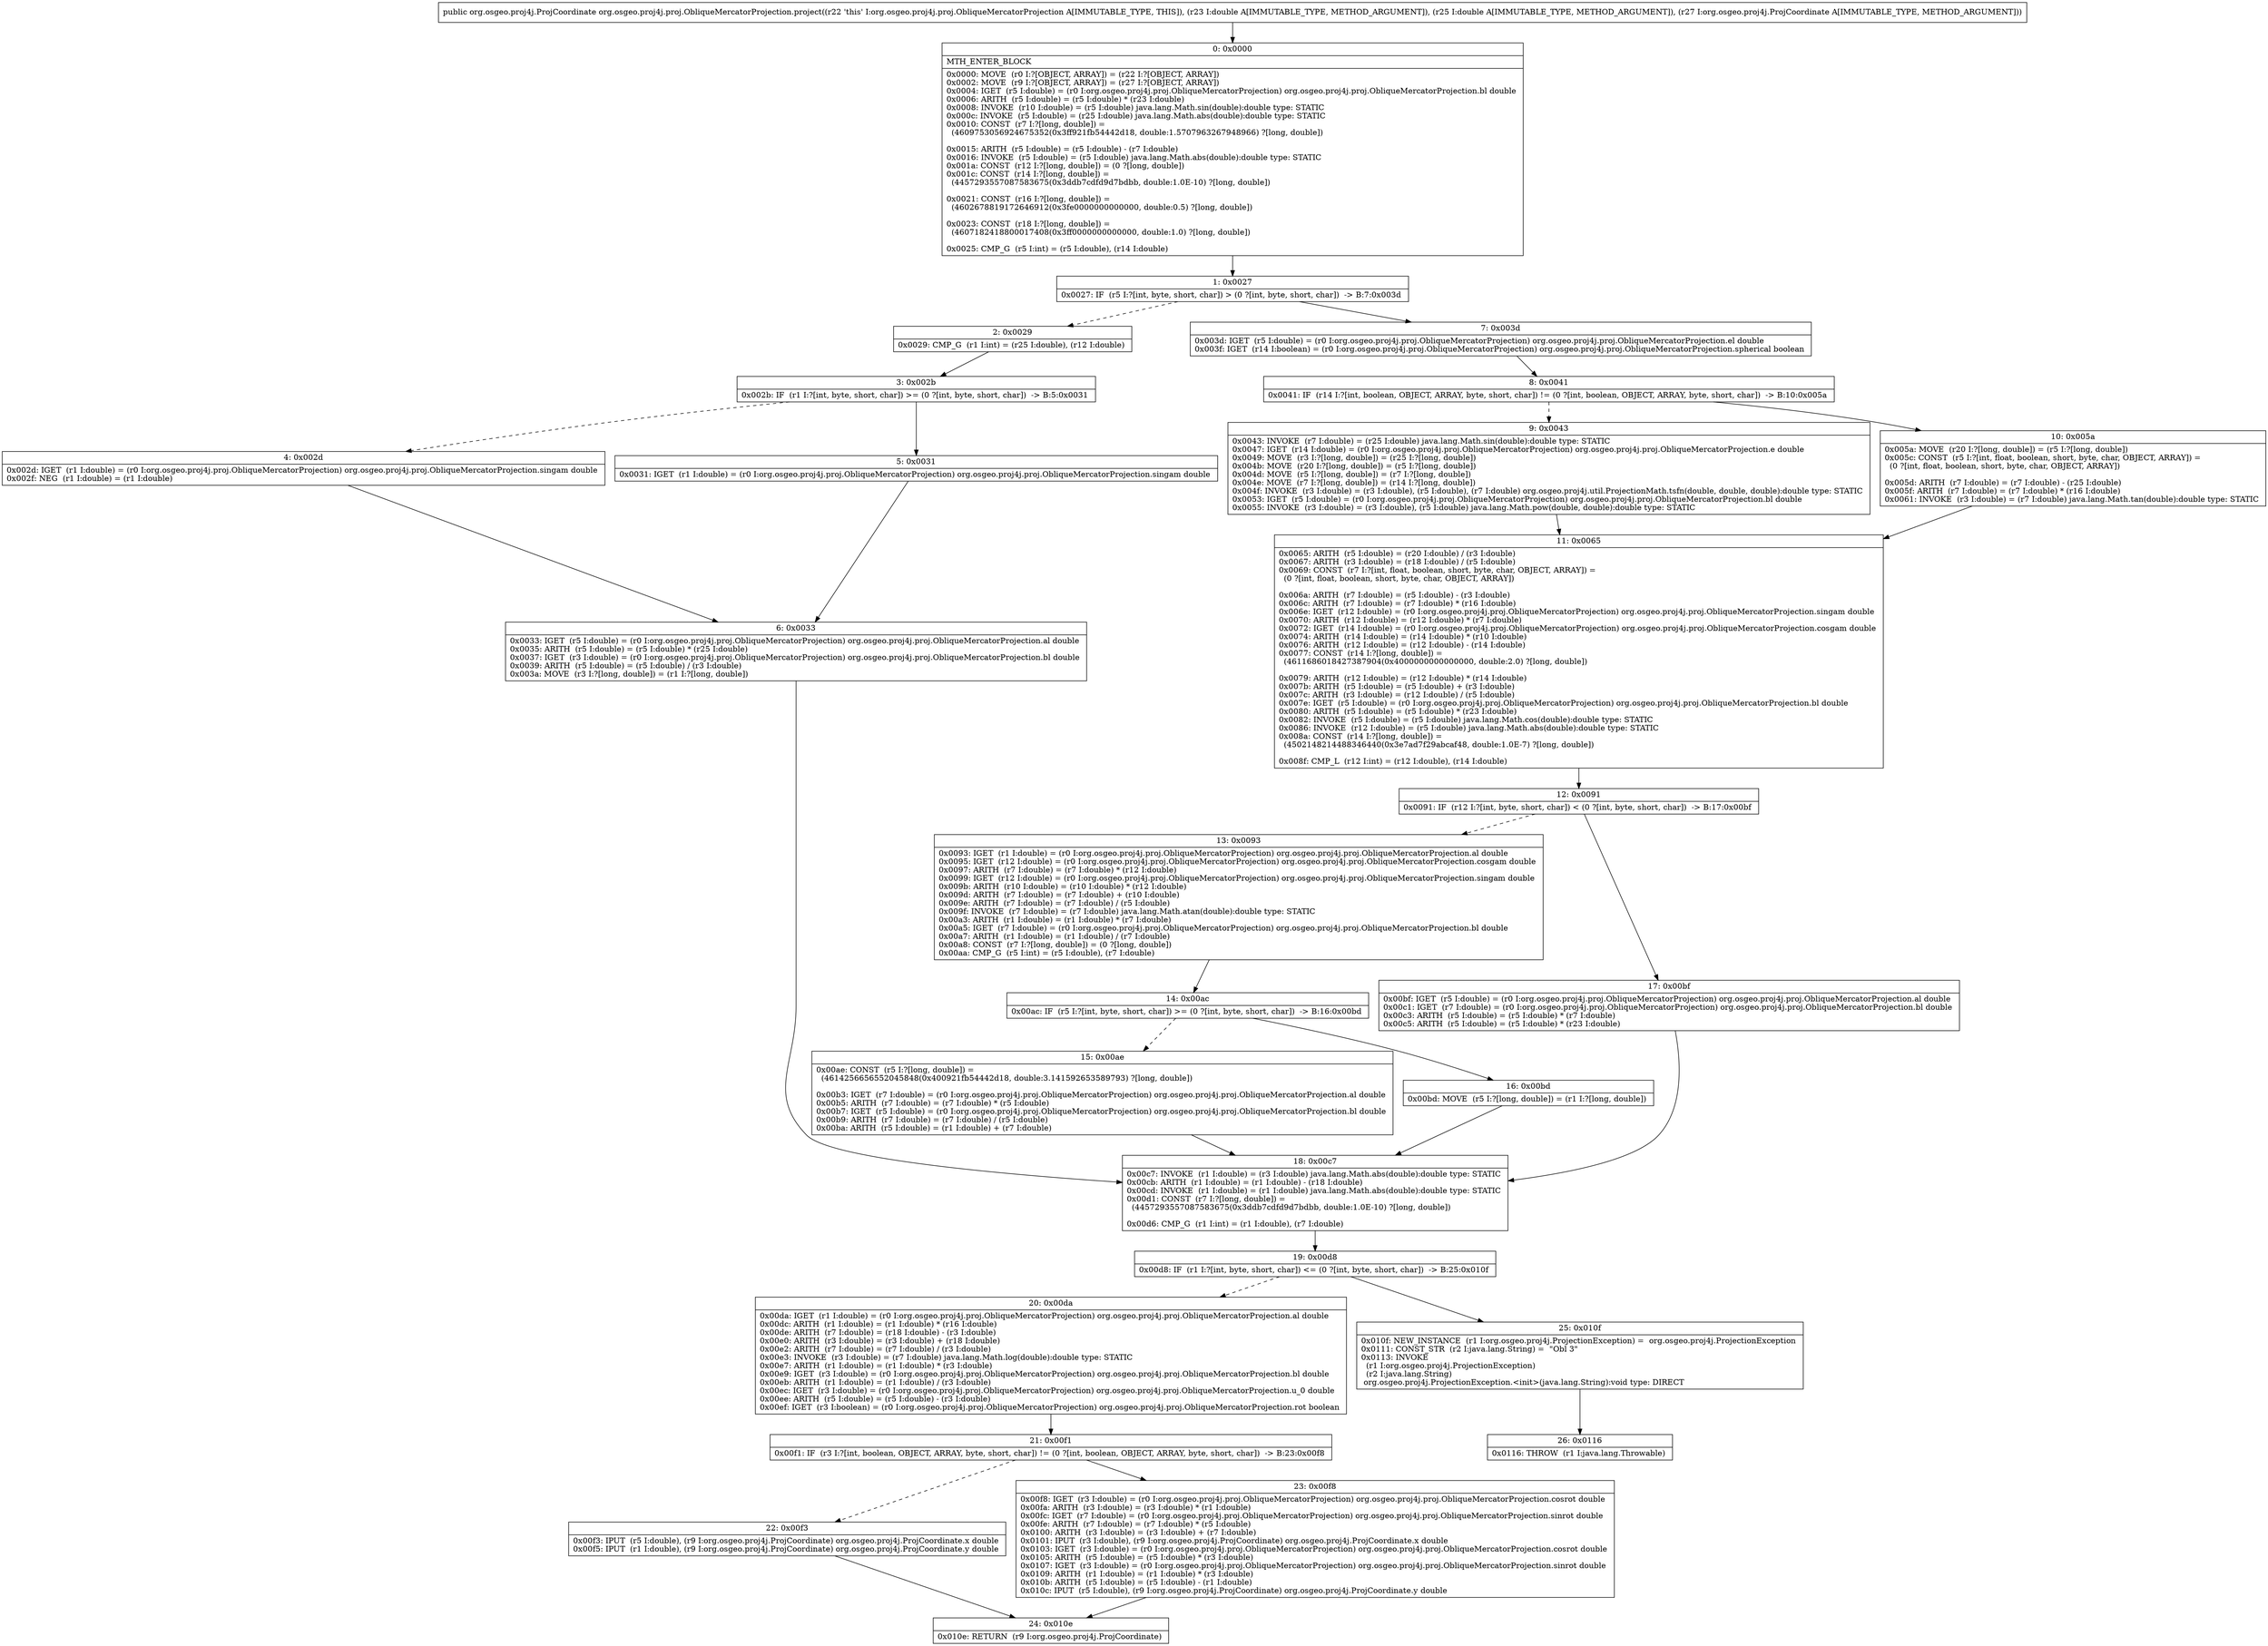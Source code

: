 digraph "CFG fororg.osgeo.proj4j.proj.ObliqueMercatorProjection.project(DDLorg\/osgeo\/proj4j\/ProjCoordinate;)Lorg\/osgeo\/proj4j\/ProjCoordinate;" {
Node_0 [shape=record,label="{0\:\ 0x0000|MTH_ENTER_BLOCK\l|0x0000: MOVE  (r0 I:?[OBJECT, ARRAY]) = (r22 I:?[OBJECT, ARRAY]) \l0x0002: MOVE  (r9 I:?[OBJECT, ARRAY]) = (r27 I:?[OBJECT, ARRAY]) \l0x0004: IGET  (r5 I:double) = (r0 I:org.osgeo.proj4j.proj.ObliqueMercatorProjection) org.osgeo.proj4j.proj.ObliqueMercatorProjection.bl double \l0x0006: ARITH  (r5 I:double) = (r5 I:double) * (r23 I:double) \l0x0008: INVOKE  (r10 I:double) = (r5 I:double) java.lang.Math.sin(double):double type: STATIC \l0x000c: INVOKE  (r5 I:double) = (r25 I:double) java.lang.Math.abs(double):double type: STATIC \l0x0010: CONST  (r7 I:?[long, double]) = \l  (4609753056924675352(0x3ff921fb54442d18, double:1.5707963267948966) ?[long, double])\l \l0x0015: ARITH  (r5 I:double) = (r5 I:double) \- (r7 I:double) \l0x0016: INVOKE  (r5 I:double) = (r5 I:double) java.lang.Math.abs(double):double type: STATIC \l0x001a: CONST  (r12 I:?[long, double]) = (0 ?[long, double]) \l0x001c: CONST  (r14 I:?[long, double]) = \l  (4457293557087583675(0x3ddb7cdfd9d7bdbb, double:1.0E\-10) ?[long, double])\l \l0x0021: CONST  (r16 I:?[long, double]) = \l  (4602678819172646912(0x3fe0000000000000, double:0.5) ?[long, double])\l \l0x0023: CONST  (r18 I:?[long, double]) = \l  (4607182418800017408(0x3ff0000000000000, double:1.0) ?[long, double])\l \l0x0025: CMP_G  (r5 I:int) = (r5 I:double), (r14 I:double) \l}"];
Node_1 [shape=record,label="{1\:\ 0x0027|0x0027: IF  (r5 I:?[int, byte, short, char]) \> (0 ?[int, byte, short, char])  \-\> B:7:0x003d \l}"];
Node_2 [shape=record,label="{2\:\ 0x0029|0x0029: CMP_G  (r1 I:int) = (r25 I:double), (r12 I:double) \l}"];
Node_3 [shape=record,label="{3\:\ 0x002b|0x002b: IF  (r1 I:?[int, byte, short, char]) \>= (0 ?[int, byte, short, char])  \-\> B:5:0x0031 \l}"];
Node_4 [shape=record,label="{4\:\ 0x002d|0x002d: IGET  (r1 I:double) = (r0 I:org.osgeo.proj4j.proj.ObliqueMercatorProjection) org.osgeo.proj4j.proj.ObliqueMercatorProjection.singam double \l0x002f: NEG  (r1 I:double) = (r1 I:double) \l}"];
Node_5 [shape=record,label="{5\:\ 0x0031|0x0031: IGET  (r1 I:double) = (r0 I:org.osgeo.proj4j.proj.ObliqueMercatorProjection) org.osgeo.proj4j.proj.ObliqueMercatorProjection.singam double \l}"];
Node_6 [shape=record,label="{6\:\ 0x0033|0x0033: IGET  (r5 I:double) = (r0 I:org.osgeo.proj4j.proj.ObliqueMercatorProjection) org.osgeo.proj4j.proj.ObliqueMercatorProjection.al double \l0x0035: ARITH  (r5 I:double) = (r5 I:double) * (r25 I:double) \l0x0037: IGET  (r3 I:double) = (r0 I:org.osgeo.proj4j.proj.ObliqueMercatorProjection) org.osgeo.proj4j.proj.ObliqueMercatorProjection.bl double \l0x0039: ARITH  (r5 I:double) = (r5 I:double) \/ (r3 I:double) \l0x003a: MOVE  (r3 I:?[long, double]) = (r1 I:?[long, double]) \l}"];
Node_7 [shape=record,label="{7\:\ 0x003d|0x003d: IGET  (r5 I:double) = (r0 I:org.osgeo.proj4j.proj.ObliqueMercatorProjection) org.osgeo.proj4j.proj.ObliqueMercatorProjection.el double \l0x003f: IGET  (r14 I:boolean) = (r0 I:org.osgeo.proj4j.proj.ObliqueMercatorProjection) org.osgeo.proj4j.proj.ObliqueMercatorProjection.spherical boolean \l}"];
Node_8 [shape=record,label="{8\:\ 0x0041|0x0041: IF  (r14 I:?[int, boolean, OBJECT, ARRAY, byte, short, char]) != (0 ?[int, boolean, OBJECT, ARRAY, byte, short, char])  \-\> B:10:0x005a \l}"];
Node_9 [shape=record,label="{9\:\ 0x0043|0x0043: INVOKE  (r7 I:double) = (r25 I:double) java.lang.Math.sin(double):double type: STATIC \l0x0047: IGET  (r14 I:double) = (r0 I:org.osgeo.proj4j.proj.ObliqueMercatorProjection) org.osgeo.proj4j.proj.ObliqueMercatorProjection.e double \l0x0049: MOVE  (r3 I:?[long, double]) = (r25 I:?[long, double]) \l0x004b: MOVE  (r20 I:?[long, double]) = (r5 I:?[long, double]) \l0x004d: MOVE  (r5 I:?[long, double]) = (r7 I:?[long, double]) \l0x004e: MOVE  (r7 I:?[long, double]) = (r14 I:?[long, double]) \l0x004f: INVOKE  (r3 I:double) = (r3 I:double), (r5 I:double), (r7 I:double) org.osgeo.proj4j.util.ProjectionMath.tsfn(double, double, double):double type: STATIC \l0x0053: IGET  (r5 I:double) = (r0 I:org.osgeo.proj4j.proj.ObliqueMercatorProjection) org.osgeo.proj4j.proj.ObliqueMercatorProjection.bl double \l0x0055: INVOKE  (r3 I:double) = (r3 I:double), (r5 I:double) java.lang.Math.pow(double, double):double type: STATIC \l}"];
Node_10 [shape=record,label="{10\:\ 0x005a|0x005a: MOVE  (r20 I:?[long, double]) = (r5 I:?[long, double]) \l0x005c: CONST  (r5 I:?[int, float, boolean, short, byte, char, OBJECT, ARRAY]) = \l  (0 ?[int, float, boolean, short, byte, char, OBJECT, ARRAY])\l \l0x005d: ARITH  (r7 I:double) = (r7 I:double) \- (r25 I:double) \l0x005f: ARITH  (r7 I:double) = (r7 I:double) * (r16 I:double) \l0x0061: INVOKE  (r3 I:double) = (r7 I:double) java.lang.Math.tan(double):double type: STATIC \l}"];
Node_11 [shape=record,label="{11\:\ 0x0065|0x0065: ARITH  (r5 I:double) = (r20 I:double) \/ (r3 I:double) \l0x0067: ARITH  (r3 I:double) = (r18 I:double) \/ (r5 I:double) \l0x0069: CONST  (r7 I:?[int, float, boolean, short, byte, char, OBJECT, ARRAY]) = \l  (0 ?[int, float, boolean, short, byte, char, OBJECT, ARRAY])\l \l0x006a: ARITH  (r7 I:double) = (r5 I:double) \- (r3 I:double) \l0x006c: ARITH  (r7 I:double) = (r7 I:double) * (r16 I:double) \l0x006e: IGET  (r12 I:double) = (r0 I:org.osgeo.proj4j.proj.ObliqueMercatorProjection) org.osgeo.proj4j.proj.ObliqueMercatorProjection.singam double \l0x0070: ARITH  (r12 I:double) = (r12 I:double) * (r7 I:double) \l0x0072: IGET  (r14 I:double) = (r0 I:org.osgeo.proj4j.proj.ObliqueMercatorProjection) org.osgeo.proj4j.proj.ObliqueMercatorProjection.cosgam double \l0x0074: ARITH  (r14 I:double) = (r14 I:double) * (r10 I:double) \l0x0076: ARITH  (r12 I:double) = (r12 I:double) \- (r14 I:double) \l0x0077: CONST  (r14 I:?[long, double]) = \l  (4611686018427387904(0x4000000000000000, double:2.0) ?[long, double])\l \l0x0079: ARITH  (r12 I:double) = (r12 I:double) * (r14 I:double) \l0x007b: ARITH  (r5 I:double) = (r5 I:double) + (r3 I:double) \l0x007c: ARITH  (r3 I:double) = (r12 I:double) \/ (r5 I:double) \l0x007e: IGET  (r5 I:double) = (r0 I:org.osgeo.proj4j.proj.ObliqueMercatorProjection) org.osgeo.proj4j.proj.ObliqueMercatorProjection.bl double \l0x0080: ARITH  (r5 I:double) = (r5 I:double) * (r23 I:double) \l0x0082: INVOKE  (r5 I:double) = (r5 I:double) java.lang.Math.cos(double):double type: STATIC \l0x0086: INVOKE  (r12 I:double) = (r5 I:double) java.lang.Math.abs(double):double type: STATIC \l0x008a: CONST  (r14 I:?[long, double]) = \l  (4502148214488346440(0x3e7ad7f29abcaf48, double:1.0E\-7) ?[long, double])\l \l0x008f: CMP_L  (r12 I:int) = (r12 I:double), (r14 I:double) \l}"];
Node_12 [shape=record,label="{12\:\ 0x0091|0x0091: IF  (r12 I:?[int, byte, short, char]) \< (0 ?[int, byte, short, char])  \-\> B:17:0x00bf \l}"];
Node_13 [shape=record,label="{13\:\ 0x0093|0x0093: IGET  (r1 I:double) = (r0 I:org.osgeo.proj4j.proj.ObliqueMercatorProjection) org.osgeo.proj4j.proj.ObliqueMercatorProjection.al double \l0x0095: IGET  (r12 I:double) = (r0 I:org.osgeo.proj4j.proj.ObliqueMercatorProjection) org.osgeo.proj4j.proj.ObliqueMercatorProjection.cosgam double \l0x0097: ARITH  (r7 I:double) = (r7 I:double) * (r12 I:double) \l0x0099: IGET  (r12 I:double) = (r0 I:org.osgeo.proj4j.proj.ObliqueMercatorProjection) org.osgeo.proj4j.proj.ObliqueMercatorProjection.singam double \l0x009b: ARITH  (r10 I:double) = (r10 I:double) * (r12 I:double) \l0x009d: ARITH  (r7 I:double) = (r7 I:double) + (r10 I:double) \l0x009e: ARITH  (r7 I:double) = (r7 I:double) \/ (r5 I:double) \l0x009f: INVOKE  (r7 I:double) = (r7 I:double) java.lang.Math.atan(double):double type: STATIC \l0x00a3: ARITH  (r1 I:double) = (r1 I:double) * (r7 I:double) \l0x00a5: IGET  (r7 I:double) = (r0 I:org.osgeo.proj4j.proj.ObliqueMercatorProjection) org.osgeo.proj4j.proj.ObliqueMercatorProjection.bl double \l0x00a7: ARITH  (r1 I:double) = (r1 I:double) \/ (r7 I:double) \l0x00a8: CONST  (r7 I:?[long, double]) = (0 ?[long, double]) \l0x00aa: CMP_G  (r5 I:int) = (r5 I:double), (r7 I:double) \l}"];
Node_14 [shape=record,label="{14\:\ 0x00ac|0x00ac: IF  (r5 I:?[int, byte, short, char]) \>= (0 ?[int, byte, short, char])  \-\> B:16:0x00bd \l}"];
Node_15 [shape=record,label="{15\:\ 0x00ae|0x00ae: CONST  (r5 I:?[long, double]) = \l  (4614256656552045848(0x400921fb54442d18, double:3.141592653589793) ?[long, double])\l \l0x00b3: IGET  (r7 I:double) = (r0 I:org.osgeo.proj4j.proj.ObliqueMercatorProjection) org.osgeo.proj4j.proj.ObliqueMercatorProjection.al double \l0x00b5: ARITH  (r7 I:double) = (r7 I:double) * (r5 I:double) \l0x00b7: IGET  (r5 I:double) = (r0 I:org.osgeo.proj4j.proj.ObliqueMercatorProjection) org.osgeo.proj4j.proj.ObliqueMercatorProjection.bl double \l0x00b9: ARITH  (r7 I:double) = (r7 I:double) \/ (r5 I:double) \l0x00ba: ARITH  (r5 I:double) = (r1 I:double) + (r7 I:double) \l}"];
Node_16 [shape=record,label="{16\:\ 0x00bd|0x00bd: MOVE  (r5 I:?[long, double]) = (r1 I:?[long, double]) \l}"];
Node_17 [shape=record,label="{17\:\ 0x00bf|0x00bf: IGET  (r5 I:double) = (r0 I:org.osgeo.proj4j.proj.ObliqueMercatorProjection) org.osgeo.proj4j.proj.ObliqueMercatorProjection.al double \l0x00c1: IGET  (r7 I:double) = (r0 I:org.osgeo.proj4j.proj.ObliqueMercatorProjection) org.osgeo.proj4j.proj.ObliqueMercatorProjection.bl double \l0x00c3: ARITH  (r5 I:double) = (r5 I:double) * (r7 I:double) \l0x00c5: ARITH  (r5 I:double) = (r5 I:double) * (r23 I:double) \l}"];
Node_18 [shape=record,label="{18\:\ 0x00c7|0x00c7: INVOKE  (r1 I:double) = (r3 I:double) java.lang.Math.abs(double):double type: STATIC \l0x00cb: ARITH  (r1 I:double) = (r1 I:double) \- (r18 I:double) \l0x00cd: INVOKE  (r1 I:double) = (r1 I:double) java.lang.Math.abs(double):double type: STATIC \l0x00d1: CONST  (r7 I:?[long, double]) = \l  (4457293557087583675(0x3ddb7cdfd9d7bdbb, double:1.0E\-10) ?[long, double])\l \l0x00d6: CMP_G  (r1 I:int) = (r1 I:double), (r7 I:double) \l}"];
Node_19 [shape=record,label="{19\:\ 0x00d8|0x00d8: IF  (r1 I:?[int, byte, short, char]) \<= (0 ?[int, byte, short, char])  \-\> B:25:0x010f \l}"];
Node_20 [shape=record,label="{20\:\ 0x00da|0x00da: IGET  (r1 I:double) = (r0 I:org.osgeo.proj4j.proj.ObliqueMercatorProjection) org.osgeo.proj4j.proj.ObliqueMercatorProjection.al double \l0x00dc: ARITH  (r1 I:double) = (r1 I:double) * (r16 I:double) \l0x00de: ARITH  (r7 I:double) = (r18 I:double) \- (r3 I:double) \l0x00e0: ARITH  (r3 I:double) = (r3 I:double) + (r18 I:double) \l0x00e2: ARITH  (r7 I:double) = (r7 I:double) \/ (r3 I:double) \l0x00e3: INVOKE  (r3 I:double) = (r7 I:double) java.lang.Math.log(double):double type: STATIC \l0x00e7: ARITH  (r1 I:double) = (r1 I:double) * (r3 I:double) \l0x00e9: IGET  (r3 I:double) = (r0 I:org.osgeo.proj4j.proj.ObliqueMercatorProjection) org.osgeo.proj4j.proj.ObliqueMercatorProjection.bl double \l0x00eb: ARITH  (r1 I:double) = (r1 I:double) \/ (r3 I:double) \l0x00ec: IGET  (r3 I:double) = (r0 I:org.osgeo.proj4j.proj.ObliqueMercatorProjection) org.osgeo.proj4j.proj.ObliqueMercatorProjection.u_0 double \l0x00ee: ARITH  (r5 I:double) = (r5 I:double) \- (r3 I:double) \l0x00ef: IGET  (r3 I:boolean) = (r0 I:org.osgeo.proj4j.proj.ObliqueMercatorProjection) org.osgeo.proj4j.proj.ObliqueMercatorProjection.rot boolean \l}"];
Node_21 [shape=record,label="{21\:\ 0x00f1|0x00f1: IF  (r3 I:?[int, boolean, OBJECT, ARRAY, byte, short, char]) != (0 ?[int, boolean, OBJECT, ARRAY, byte, short, char])  \-\> B:23:0x00f8 \l}"];
Node_22 [shape=record,label="{22\:\ 0x00f3|0x00f3: IPUT  (r5 I:double), (r9 I:org.osgeo.proj4j.ProjCoordinate) org.osgeo.proj4j.ProjCoordinate.x double \l0x00f5: IPUT  (r1 I:double), (r9 I:org.osgeo.proj4j.ProjCoordinate) org.osgeo.proj4j.ProjCoordinate.y double \l}"];
Node_23 [shape=record,label="{23\:\ 0x00f8|0x00f8: IGET  (r3 I:double) = (r0 I:org.osgeo.proj4j.proj.ObliqueMercatorProjection) org.osgeo.proj4j.proj.ObliqueMercatorProjection.cosrot double \l0x00fa: ARITH  (r3 I:double) = (r3 I:double) * (r1 I:double) \l0x00fc: IGET  (r7 I:double) = (r0 I:org.osgeo.proj4j.proj.ObliqueMercatorProjection) org.osgeo.proj4j.proj.ObliqueMercatorProjection.sinrot double \l0x00fe: ARITH  (r7 I:double) = (r7 I:double) * (r5 I:double) \l0x0100: ARITH  (r3 I:double) = (r3 I:double) + (r7 I:double) \l0x0101: IPUT  (r3 I:double), (r9 I:org.osgeo.proj4j.ProjCoordinate) org.osgeo.proj4j.ProjCoordinate.x double \l0x0103: IGET  (r3 I:double) = (r0 I:org.osgeo.proj4j.proj.ObliqueMercatorProjection) org.osgeo.proj4j.proj.ObliqueMercatorProjection.cosrot double \l0x0105: ARITH  (r5 I:double) = (r5 I:double) * (r3 I:double) \l0x0107: IGET  (r3 I:double) = (r0 I:org.osgeo.proj4j.proj.ObliqueMercatorProjection) org.osgeo.proj4j.proj.ObliqueMercatorProjection.sinrot double \l0x0109: ARITH  (r1 I:double) = (r1 I:double) * (r3 I:double) \l0x010b: ARITH  (r5 I:double) = (r5 I:double) \- (r1 I:double) \l0x010c: IPUT  (r5 I:double), (r9 I:org.osgeo.proj4j.ProjCoordinate) org.osgeo.proj4j.ProjCoordinate.y double \l}"];
Node_24 [shape=record,label="{24\:\ 0x010e|0x010e: RETURN  (r9 I:org.osgeo.proj4j.ProjCoordinate) \l}"];
Node_25 [shape=record,label="{25\:\ 0x010f|0x010f: NEW_INSTANCE  (r1 I:org.osgeo.proj4j.ProjectionException) =  org.osgeo.proj4j.ProjectionException \l0x0111: CONST_STR  (r2 I:java.lang.String) =  \"Obl 3\" \l0x0113: INVOKE  \l  (r1 I:org.osgeo.proj4j.ProjectionException)\l  (r2 I:java.lang.String)\l org.osgeo.proj4j.ProjectionException.\<init\>(java.lang.String):void type: DIRECT \l}"];
Node_26 [shape=record,label="{26\:\ 0x0116|0x0116: THROW  (r1 I:java.lang.Throwable) \l}"];
MethodNode[shape=record,label="{public org.osgeo.proj4j.ProjCoordinate org.osgeo.proj4j.proj.ObliqueMercatorProjection.project((r22 'this' I:org.osgeo.proj4j.proj.ObliqueMercatorProjection A[IMMUTABLE_TYPE, THIS]), (r23 I:double A[IMMUTABLE_TYPE, METHOD_ARGUMENT]), (r25 I:double A[IMMUTABLE_TYPE, METHOD_ARGUMENT]), (r27 I:org.osgeo.proj4j.ProjCoordinate A[IMMUTABLE_TYPE, METHOD_ARGUMENT])) }"];
MethodNode -> Node_0;
Node_0 -> Node_1;
Node_1 -> Node_2[style=dashed];
Node_1 -> Node_7;
Node_2 -> Node_3;
Node_3 -> Node_4[style=dashed];
Node_3 -> Node_5;
Node_4 -> Node_6;
Node_5 -> Node_6;
Node_6 -> Node_18;
Node_7 -> Node_8;
Node_8 -> Node_9[style=dashed];
Node_8 -> Node_10;
Node_9 -> Node_11;
Node_10 -> Node_11;
Node_11 -> Node_12;
Node_12 -> Node_13[style=dashed];
Node_12 -> Node_17;
Node_13 -> Node_14;
Node_14 -> Node_15[style=dashed];
Node_14 -> Node_16;
Node_15 -> Node_18;
Node_16 -> Node_18;
Node_17 -> Node_18;
Node_18 -> Node_19;
Node_19 -> Node_20[style=dashed];
Node_19 -> Node_25;
Node_20 -> Node_21;
Node_21 -> Node_22[style=dashed];
Node_21 -> Node_23;
Node_22 -> Node_24;
Node_23 -> Node_24;
Node_25 -> Node_26;
}

